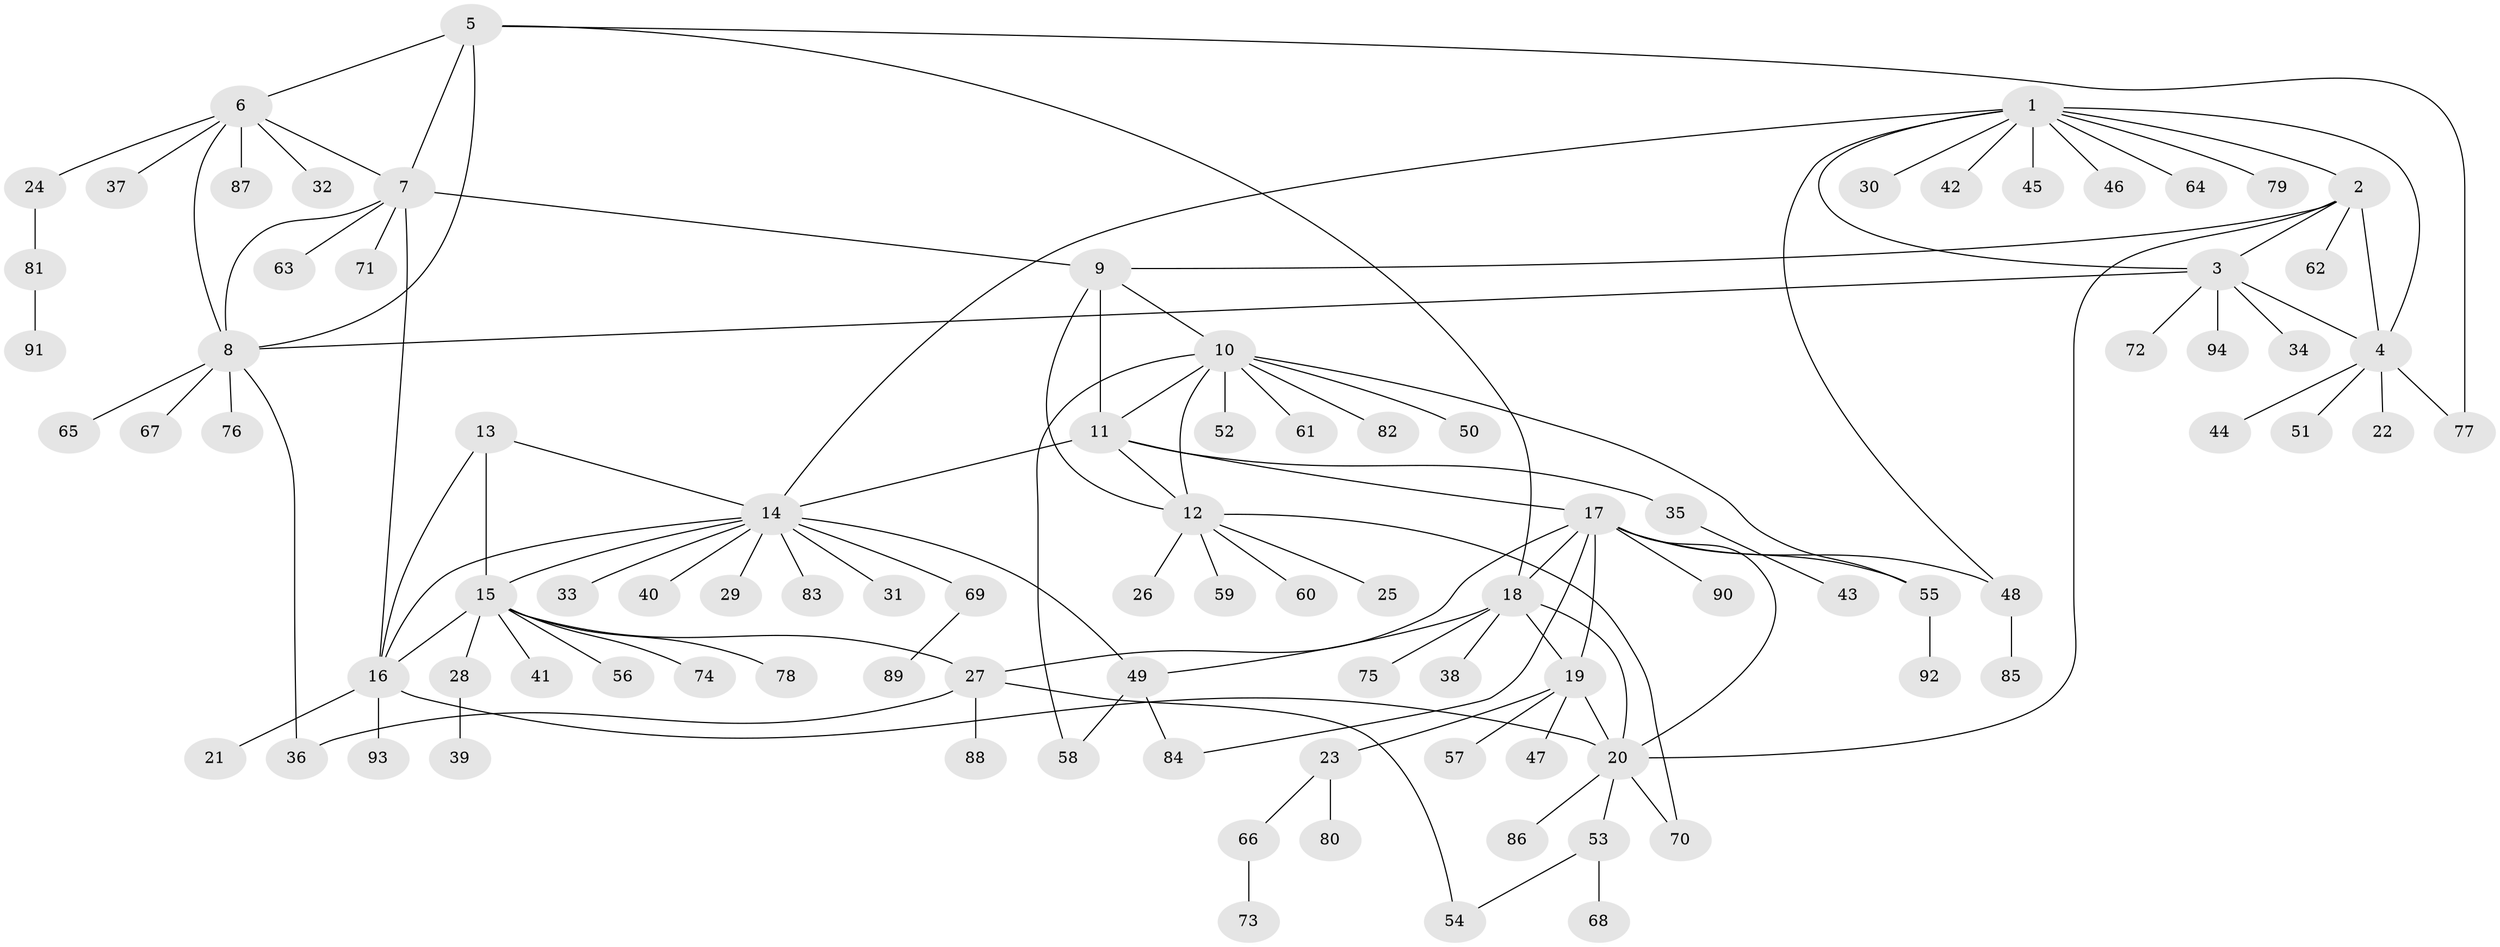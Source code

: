 // Generated by graph-tools (version 1.1) at 2025/02/03/09/25 03:02:49]
// undirected, 94 vertices, 124 edges
graph export_dot {
graph [start="1"]
  node [color=gray90,style=filled];
  1;
  2;
  3;
  4;
  5;
  6;
  7;
  8;
  9;
  10;
  11;
  12;
  13;
  14;
  15;
  16;
  17;
  18;
  19;
  20;
  21;
  22;
  23;
  24;
  25;
  26;
  27;
  28;
  29;
  30;
  31;
  32;
  33;
  34;
  35;
  36;
  37;
  38;
  39;
  40;
  41;
  42;
  43;
  44;
  45;
  46;
  47;
  48;
  49;
  50;
  51;
  52;
  53;
  54;
  55;
  56;
  57;
  58;
  59;
  60;
  61;
  62;
  63;
  64;
  65;
  66;
  67;
  68;
  69;
  70;
  71;
  72;
  73;
  74;
  75;
  76;
  77;
  78;
  79;
  80;
  81;
  82;
  83;
  84;
  85;
  86;
  87;
  88;
  89;
  90;
  91;
  92;
  93;
  94;
  1 -- 2;
  1 -- 3;
  1 -- 4;
  1 -- 14;
  1 -- 30;
  1 -- 42;
  1 -- 45;
  1 -- 46;
  1 -- 48;
  1 -- 64;
  1 -- 79;
  2 -- 3;
  2 -- 4;
  2 -- 9;
  2 -- 20;
  2 -- 62;
  3 -- 4;
  3 -- 8;
  3 -- 34;
  3 -- 72;
  3 -- 94;
  4 -- 22;
  4 -- 44;
  4 -- 51;
  4 -- 77;
  5 -- 6;
  5 -- 7;
  5 -- 8;
  5 -- 18;
  5 -- 77;
  6 -- 7;
  6 -- 8;
  6 -- 24;
  6 -- 32;
  6 -- 37;
  6 -- 87;
  7 -- 8;
  7 -- 9;
  7 -- 16;
  7 -- 63;
  7 -- 71;
  8 -- 36;
  8 -- 65;
  8 -- 67;
  8 -- 76;
  9 -- 10;
  9 -- 11;
  9 -- 12;
  10 -- 11;
  10 -- 12;
  10 -- 50;
  10 -- 52;
  10 -- 55;
  10 -- 58;
  10 -- 61;
  10 -- 82;
  11 -- 12;
  11 -- 14;
  11 -- 17;
  11 -- 35;
  12 -- 25;
  12 -- 26;
  12 -- 59;
  12 -- 60;
  12 -- 70;
  13 -- 14;
  13 -- 15;
  13 -- 16;
  14 -- 15;
  14 -- 16;
  14 -- 29;
  14 -- 31;
  14 -- 33;
  14 -- 40;
  14 -- 49;
  14 -- 69;
  14 -- 83;
  15 -- 16;
  15 -- 27;
  15 -- 28;
  15 -- 41;
  15 -- 56;
  15 -- 74;
  15 -- 78;
  16 -- 20;
  16 -- 21;
  16 -- 93;
  17 -- 18;
  17 -- 19;
  17 -- 20;
  17 -- 27;
  17 -- 48;
  17 -- 55;
  17 -- 84;
  17 -- 90;
  18 -- 19;
  18 -- 20;
  18 -- 38;
  18 -- 49;
  18 -- 75;
  19 -- 20;
  19 -- 23;
  19 -- 47;
  19 -- 57;
  20 -- 53;
  20 -- 70;
  20 -- 86;
  23 -- 66;
  23 -- 80;
  24 -- 81;
  27 -- 36;
  27 -- 54;
  27 -- 88;
  28 -- 39;
  35 -- 43;
  48 -- 85;
  49 -- 58;
  49 -- 84;
  53 -- 54;
  53 -- 68;
  55 -- 92;
  66 -- 73;
  69 -- 89;
  81 -- 91;
}
